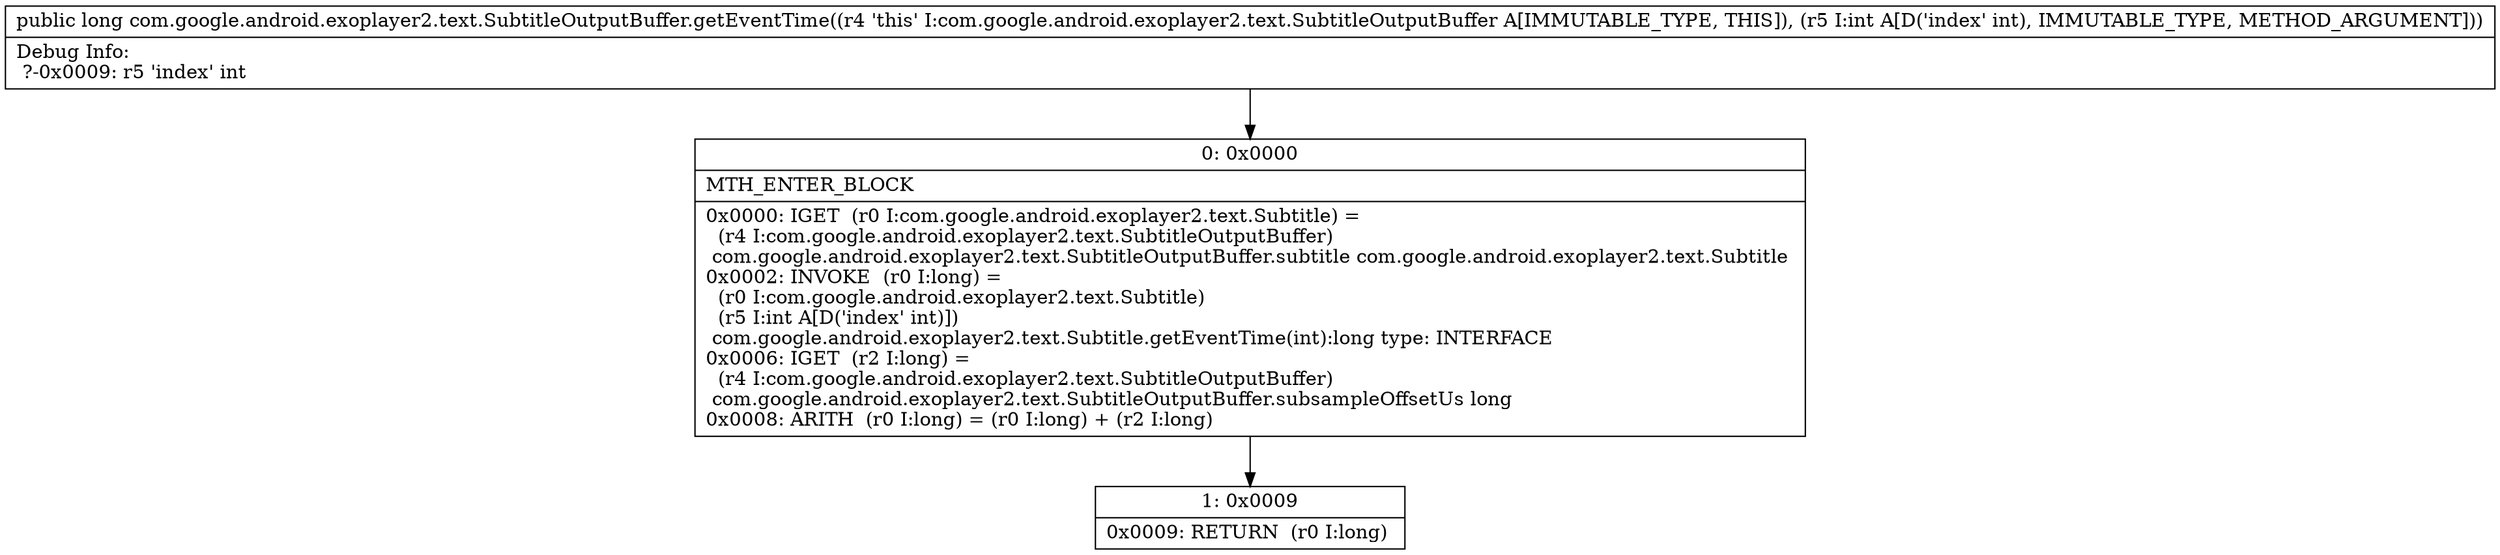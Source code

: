 digraph "CFG forcom.google.android.exoplayer2.text.SubtitleOutputBuffer.getEventTime(I)J" {
Node_0 [shape=record,label="{0\:\ 0x0000|MTH_ENTER_BLOCK\l|0x0000: IGET  (r0 I:com.google.android.exoplayer2.text.Subtitle) = \l  (r4 I:com.google.android.exoplayer2.text.SubtitleOutputBuffer)\l com.google.android.exoplayer2.text.SubtitleOutputBuffer.subtitle com.google.android.exoplayer2.text.Subtitle \l0x0002: INVOKE  (r0 I:long) = \l  (r0 I:com.google.android.exoplayer2.text.Subtitle)\l  (r5 I:int A[D('index' int)])\l com.google.android.exoplayer2.text.Subtitle.getEventTime(int):long type: INTERFACE \l0x0006: IGET  (r2 I:long) = \l  (r4 I:com.google.android.exoplayer2.text.SubtitleOutputBuffer)\l com.google.android.exoplayer2.text.SubtitleOutputBuffer.subsampleOffsetUs long \l0x0008: ARITH  (r0 I:long) = (r0 I:long) + (r2 I:long) \l}"];
Node_1 [shape=record,label="{1\:\ 0x0009|0x0009: RETURN  (r0 I:long) \l}"];
MethodNode[shape=record,label="{public long com.google.android.exoplayer2.text.SubtitleOutputBuffer.getEventTime((r4 'this' I:com.google.android.exoplayer2.text.SubtitleOutputBuffer A[IMMUTABLE_TYPE, THIS]), (r5 I:int A[D('index' int), IMMUTABLE_TYPE, METHOD_ARGUMENT]))  | Debug Info:\l  ?\-0x0009: r5 'index' int\l}"];
MethodNode -> Node_0;
Node_0 -> Node_1;
}

